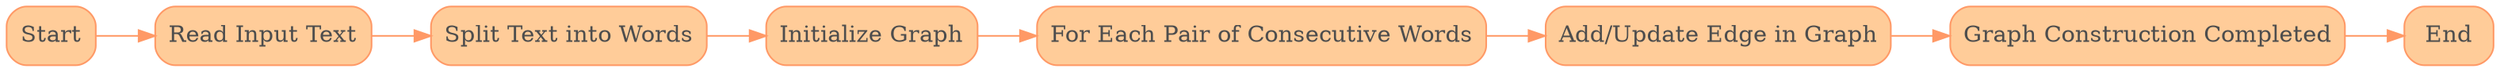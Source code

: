 // text_to_graph
digraph {
	rankdir=LR
	End [color="#FF9966" fillcolor="#FFCC99" fontcolor="#4d4d4d" shape=box style="rounded, filled"]
	"Split Text into Words" [color="#FF9966" fillcolor="#FFCC99" fontcolor="#4d4d4d" shape=box style="rounded, filled"]
	"Initialize Graph" [color="#FF9966" fillcolor="#FFCC99" fontcolor="#4d4d4d" shape=box style="rounded, filled"]
	"Add/Update Edge in Graph" [color="#FF9966" fillcolor="#FFCC99" fontcolor="#4d4d4d" shape=box style="rounded, filled"]
	"Read Input Text" [color="#FF9966" fillcolor="#FFCC99" fontcolor="#4d4d4d" shape=box style="rounded, filled"]
	"Graph Construction Completed" [color="#FF9966" fillcolor="#FFCC99" fontcolor="#4d4d4d" shape=box style="rounded, filled"]
	Start [color="#FF9966" fillcolor="#FFCC99" fontcolor="#4d4d4d" shape=box style="rounded, filled"]
	"For Each Pair of Consecutive Words" [color="#FF9966" fillcolor="#FFCC99" fontcolor="#4d4d4d" shape=box style="rounded, filled"]
	Start -> "Read Input Text" [color="#FF9966" fontcolor="#CC6600" fontsize=10]
	"Read Input Text" -> "Split Text into Words" [color="#FF9966" fontcolor="#CC6600" fontsize=10]
	"Split Text into Words" -> "Initialize Graph" [color="#FF9966" fontcolor="#CC6600" fontsize=10]
	"Initialize Graph" -> "For Each Pair of Consecutive Words" [color="#FF9966" fontcolor="#CC6600" fontsize=10]
	"For Each Pair of Consecutive Words" -> "Add/Update Edge in Graph" [color="#FF9966" fontcolor="#CC6600" fontsize=10]
	"Add/Update Edge in Graph" -> "Graph Construction Completed" [color="#FF9966" fontcolor="#CC6600" fontsize=10]
	"Graph Construction Completed" -> End [color="#FF9966" fontcolor="#CC6600" fontsize=10]
}
